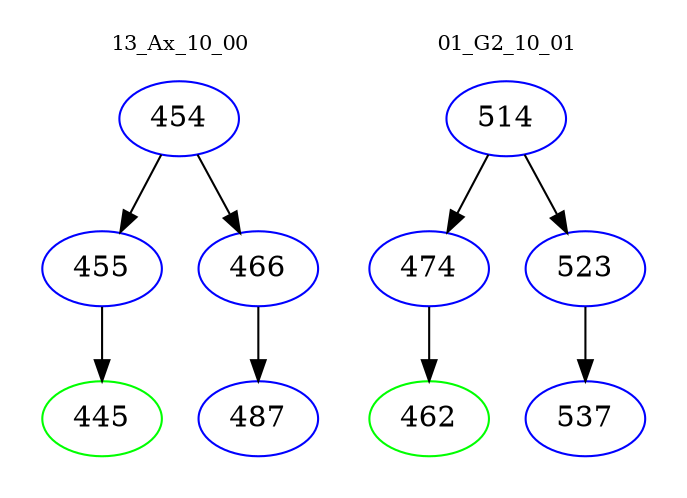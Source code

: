 digraph{
subgraph cluster_0 {
color = white
label = "13_Ax_10_00";
fontsize=10;
T0_454 [label="454", color="blue"]
T0_454 -> T0_455 [color="black"]
T0_455 [label="455", color="blue"]
T0_455 -> T0_445 [color="black"]
T0_445 [label="445", color="green"]
T0_454 -> T0_466 [color="black"]
T0_466 [label="466", color="blue"]
T0_466 -> T0_487 [color="black"]
T0_487 [label="487", color="blue"]
}
subgraph cluster_1 {
color = white
label = "01_G2_10_01";
fontsize=10;
T1_514 [label="514", color="blue"]
T1_514 -> T1_474 [color="black"]
T1_474 [label="474", color="blue"]
T1_474 -> T1_462 [color="black"]
T1_462 [label="462", color="green"]
T1_514 -> T1_523 [color="black"]
T1_523 [label="523", color="blue"]
T1_523 -> T1_537 [color="black"]
T1_537 [label="537", color="blue"]
}
}

